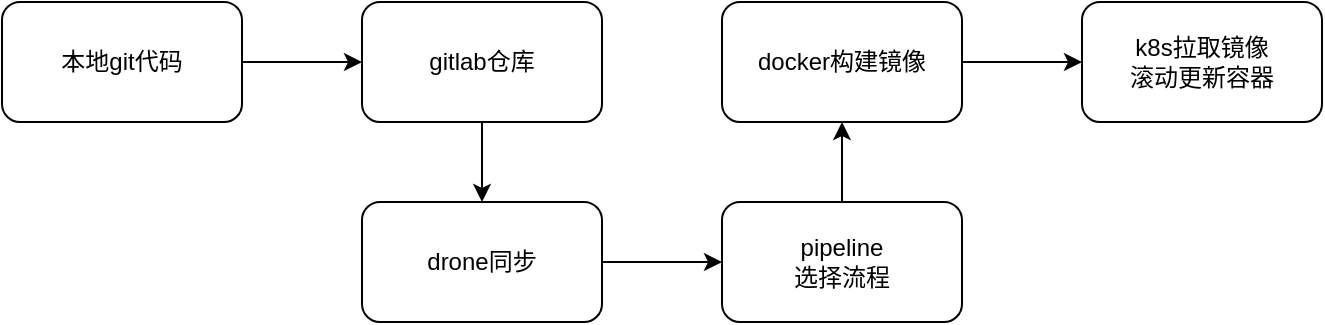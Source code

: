 <mxfile>
    <diagram id="BSIf9RldBPLuPnqdfede" name="第 1 页">
        <mxGraphModel dx="547" dy="415" grid="1" gridSize="10" guides="1" tooltips="1" connect="1" arrows="1" fold="1" page="1" pageScale="1" pageWidth="827" pageHeight="1169" math="0" shadow="0">
            <root>
                <mxCell id="0"/>
                <mxCell id="1" parent="0"/>
                <mxCell id="4" style="edgeStyle=none;html=1;entryX=0;entryY=0.5;entryDx=0;entryDy=0;" edge="1" parent="1" source="2" target="3">
                    <mxGeometry relative="1" as="geometry"/>
                </mxCell>
                <mxCell id="2" value="本地git代码" style="rounded=1;whiteSpace=wrap;html=1;" vertex="1" parent="1">
                    <mxGeometry x="30" y="140" width="120" height="60" as="geometry"/>
                </mxCell>
                <mxCell id="6" value="" style="edgeStyle=none;html=1;" edge="1" parent="1" source="3" target="5">
                    <mxGeometry relative="1" as="geometry"/>
                </mxCell>
                <mxCell id="3" value="gitlab仓库" style="rounded=1;whiteSpace=wrap;html=1;" vertex="1" parent="1">
                    <mxGeometry x="210" y="140" width="120" height="60" as="geometry"/>
                </mxCell>
                <mxCell id="8" value="" style="edgeStyle=none;html=1;" edge="1" parent="1" source="5" target="7">
                    <mxGeometry relative="1" as="geometry"/>
                </mxCell>
                <mxCell id="5" value="drone同步" style="rounded=1;whiteSpace=wrap;html=1;" vertex="1" parent="1">
                    <mxGeometry x="210" y="240" width="120" height="60" as="geometry"/>
                </mxCell>
                <mxCell id="10" value="" style="edgeStyle=none;html=1;" edge="1" parent="1" source="7" target="9">
                    <mxGeometry relative="1" as="geometry"/>
                </mxCell>
                <mxCell id="7" value="pipeline&lt;br&gt;选择流程" style="rounded=1;whiteSpace=wrap;html=1;" vertex="1" parent="1">
                    <mxGeometry x="390" y="240" width="120" height="60" as="geometry"/>
                </mxCell>
                <mxCell id="12" value="" style="edgeStyle=none;html=1;" edge="1" parent="1" source="9" target="11">
                    <mxGeometry relative="1" as="geometry"/>
                </mxCell>
                <mxCell id="9" value="docker构建镜像" style="rounded=1;whiteSpace=wrap;html=1;" vertex="1" parent="1">
                    <mxGeometry x="390" y="140" width="120" height="60" as="geometry"/>
                </mxCell>
                <mxCell id="11" value="k8s拉取镜像&lt;br&gt;滚动更新容器" style="rounded=1;whiteSpace=wrap;html=1;" vertex="1" parent="1">
                    <mxGeometry x="570" y="140" width="120" height="60" as="geometry"/>
                </mxCell>
            </root>
        </mxGraphModel>
    </diagram>
</mxfile>